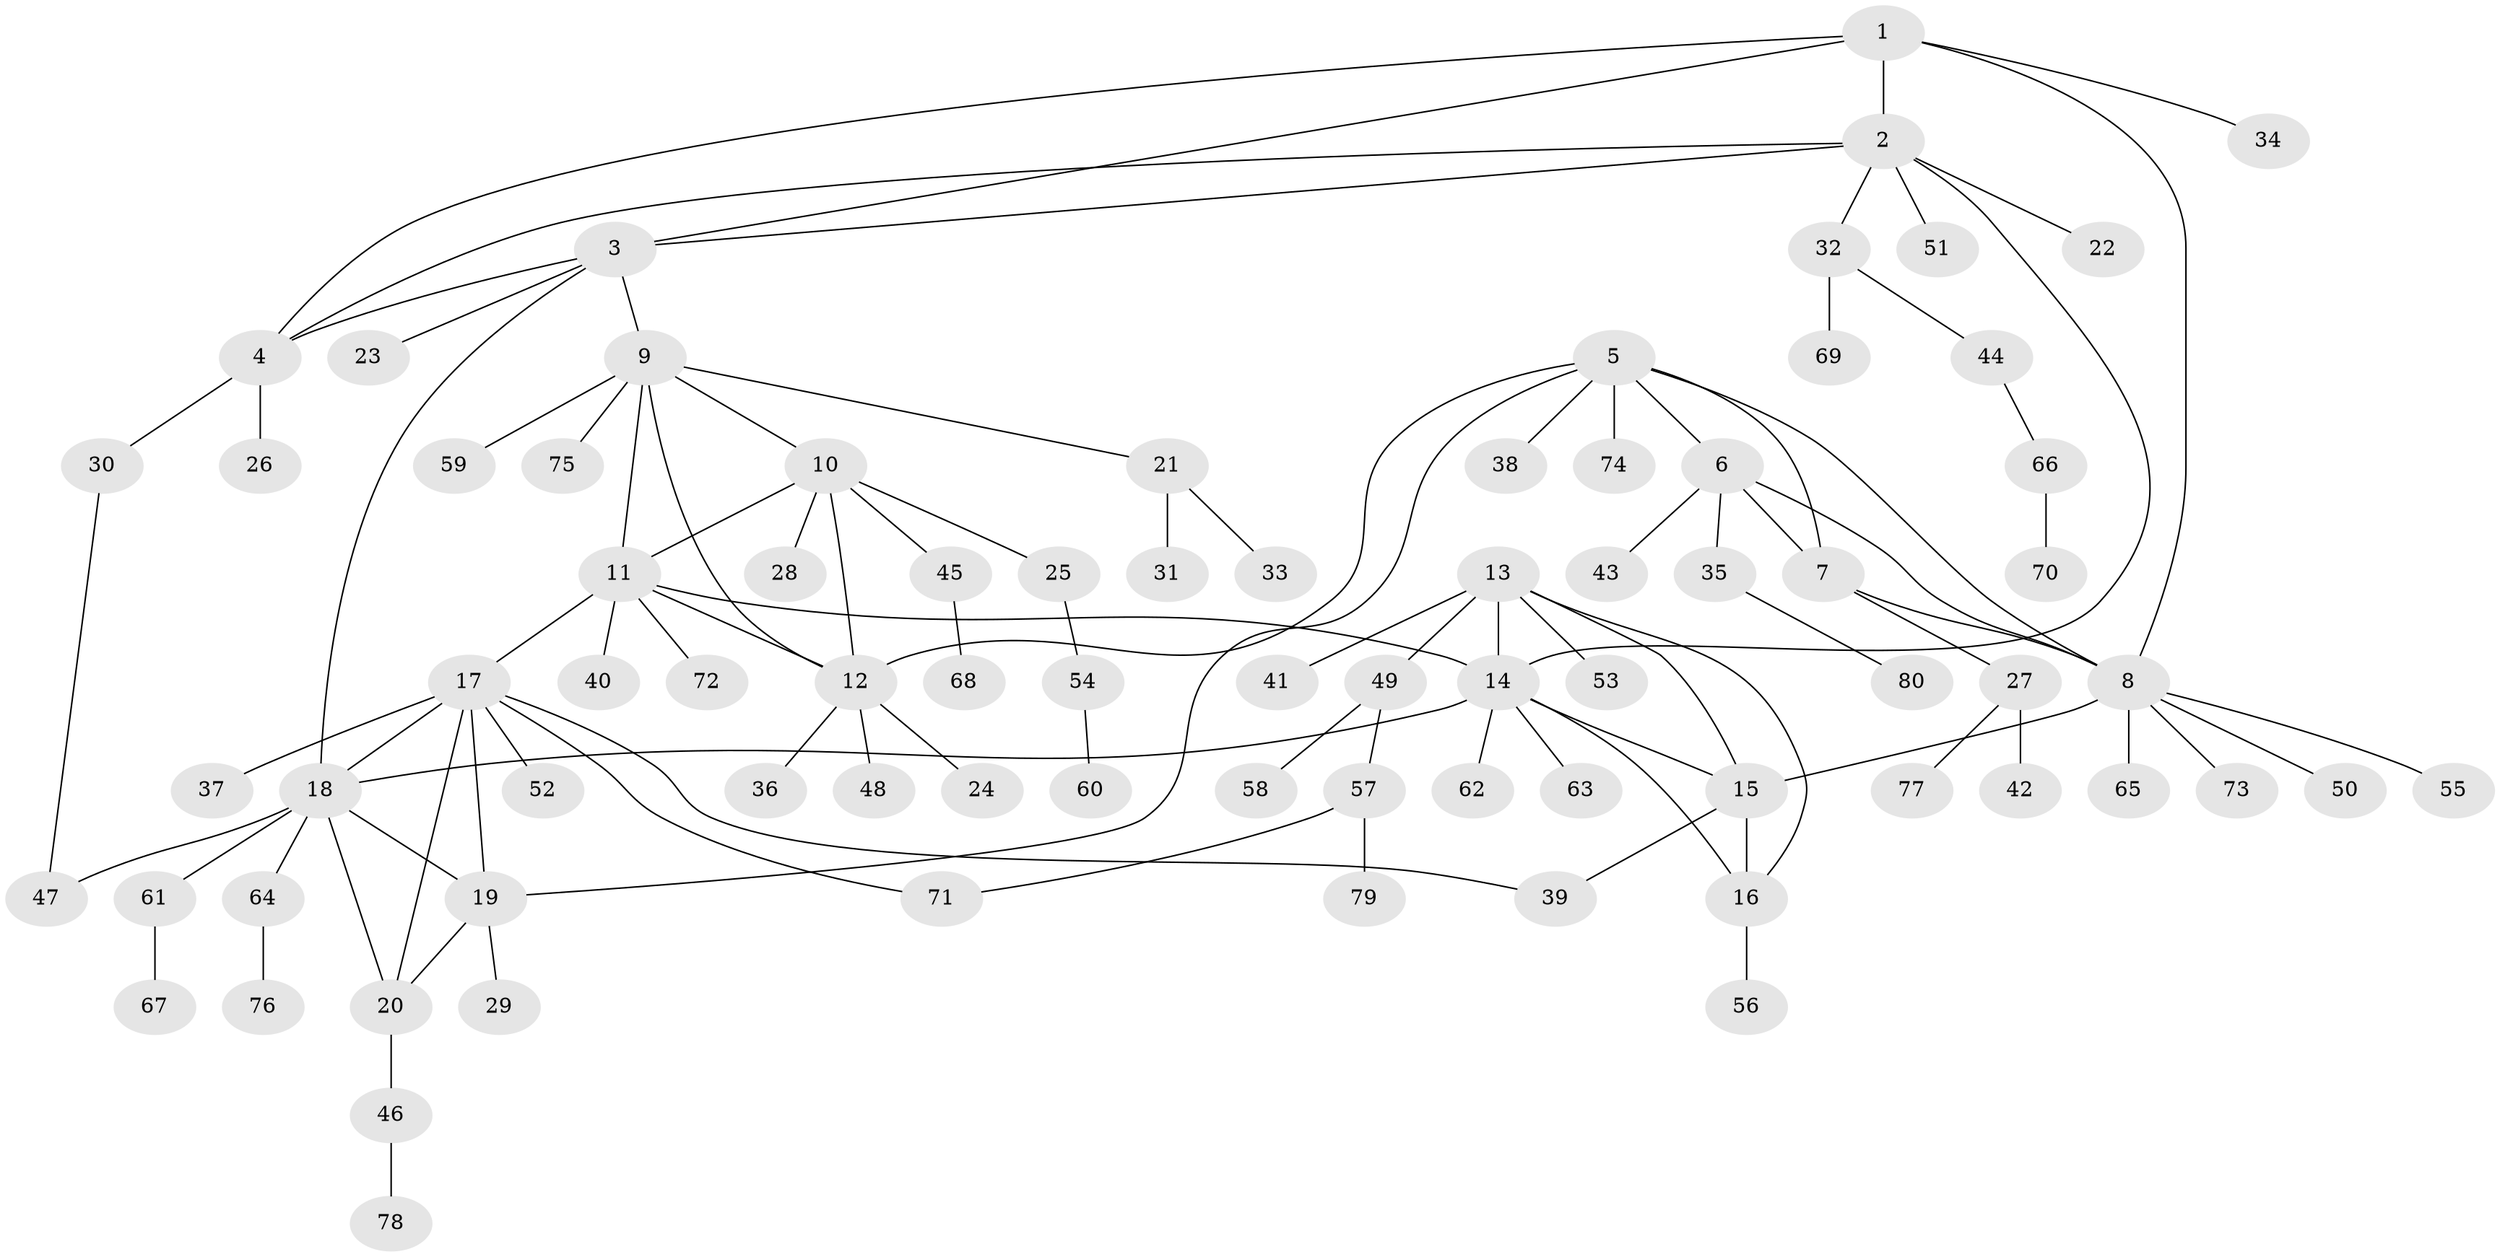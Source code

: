 // Generated by graph-tools (version 1.1) at 2025/54/03/09/25 04:54:51]
// undirected, 80 vertices, 103 edges
graph export_dot {
graph [start="1"]
  node [color=gray90,style=filled];
  1;
  2;
  3;
  4;
  5;
  6;
  7;
  8;
  9;
  10;
  11;
  12;
  13;
  14;
  15;
  16;
  17;
  18;
  19;
  20;
  21;
  22;
  23;
  24;
  25;
  26;
  27;
  28;
  29;
  30;
  31;
  32;
  33;
  34;
  35;
  36;
  37;
  38;
  39;
  40;
  41;
  42;
  43;
  44;
  45;
  46;
  47;
  48;
  49;
  50;
  51;
  52;
  53;
  54;
  55;
  56;
  57;
  58;
  59;
  60;
  61;
  62;
  63;
  64;
  65;
  66;
  67;
  68;
  69;
  70;
  71;
  72;
  73;
  74;
  75;
  76;
  77;
  78;
  79;
  80;
  1 -- 2;
  1 -- 3;
  1 -- 4;
  1 -- 8;
  1 -- 34;
  2 -- 3;
  2 -- 4;
  2 -- 14;
  2 -- 22;
  2 -- 32;
  2 -- 51;
  3 -- 4;
  3 -- 9;
  3 -- 18;
  3 -- 23;
  4 -- 26;
  4 -- 30;
  5 -- 6;
  5 -- 7;
  5 -- 8;
  5 -- 12;
  5 -- 19;
  5 -- 38;
  5 -- 74;
  6 -- 7;
  6 -- 8;
  6 -- 35;
  6 -- 43;
  7 -- 8;
  7 -- 27;
  8 -- 15;
  8 -- 50;
  8 -- 55;
  8 -- 65;
  8 -- 73;
  9 -- 10;
  9 -- 11;
  9 -- 12;
  9 -- 21;
  9 -- 59;
  9 -- 75;
  10 -- 11;
  10 -- 12;
  10 -- 25;
  10 -- 28;
  10 -- 45;
  11 -- 12;
  11 -- 14;
  11 -- 17;
  11 -- 40;
  11 -- 72;
  12 -- 24;
  12 -- 36;
  12 -- 48;
  13 -- 14;
  13 -- 15;
  13 -- 16;
  13 -- 41;
  13 -- 49;
  13 -- 53;
  14 -- 15;
  14 -- 16;
  14 -- 18;
  14 -- 62;
  14 -- 63;
  15 -- 16;
  15 -- 39;
  16 -- 56;
  17 -- 18;
  17 -- 19;
  17 -- 20;
  17 -- 37;
  17 -- 39;
  17 -- 52;
  17 -- 71;
  18 -- 19;
  18 -- 20;
  18 -- 47;
  18 -- 61;
  18 -- 64;
  19 -- 20;
  19 -- 29;
  20 -- 46;
  21 -- 31;
  21 -- 33;
  25 -- 54;
  27 -- 42;
  27 -- 77;
  30 -- 47;
  32 -- 44;
  32 -- 69;
  35 -- 80;
  44 -- 66;
  45 -- 68;
  46 -- 78;
  49 -- 57;
  49 -- 58;
  54 -- 60;
  57 -- 71;
  57 -- 79;
  61 -- 67;
  64 -- 76;
  66 -- 70;
}
